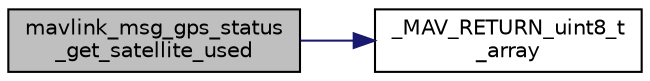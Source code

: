 digraph "mavlink_msg_gps_status_get_satellite_used"
{
 // INTERACTIVE_SVG=YES
  edge [fontname="Helvetica",fontsize="10",labelfontname="Helvetica",labelfontsize="10"];
  node [fontname="Helvetica",fontsize="10",shape=record];
  rankdir="LR";
  Node1 [label="mavlink_msg_gps_status\l_get_satellite_used",height=0.2,width=0.4,color="black", fillcolor="grey75", style="filled" fontcolor="black"];
  Node1 -> Node2 [color="midnightblue",fontsize="10",style="solid",fontname="Helvetica"];
  Node2 [label="_MAV_RETURN_uint8_t\l_array",height=0.2,width=0.4,color="black", fillcolor="white", style="filled",URL="$v0_89_2protocol_8h.html#a0577ed5da38b4eed5472e27dc94026c3"];
}
